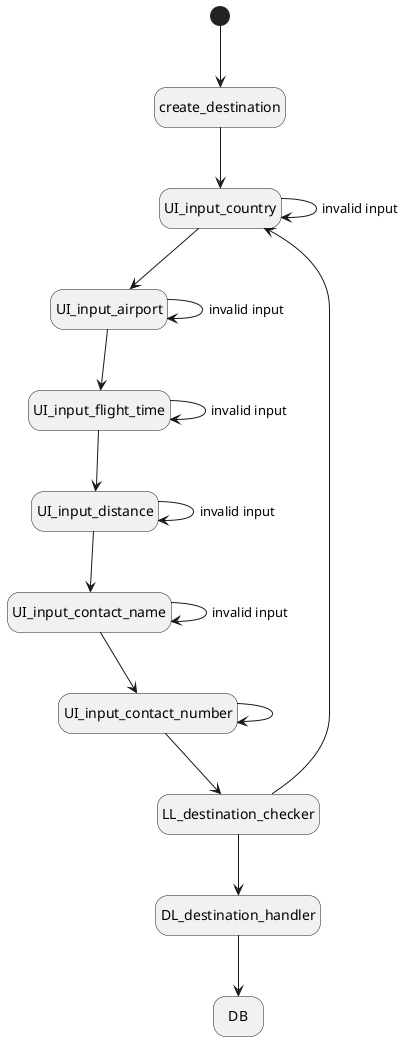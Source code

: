 @startuml create destination
hide empty description
[*] -down-> create_destination
create_destination -down-> UI_input_country
UI_input_country -down-> UI_input_country:invalid input
UI_input_country -down-> UI_input_airport
UI_input_airport -down-> UI_input_airport:invalid input
UI_input_airport -down-> UI_input_flight_time
UI_input_flight_time -down-> UI_input_flight_time:invalid input
UI_input_flight_time -down-> UI_input_distance
UI_input_distance -down-> UI_input_distance:invalid input
UI_input_distance -down-> UI_input_contact_name
UI_input_contact_name -down-> UI_input_contact_name:invalid input
UI_input_contact_name -down-> UI_input_contact_number
UI_input_contact_number -down-> UI_input_contact_number
UI_input_contact_number -down-> LL_destination_checker
LL_destination_checker --> UI_input_country
LL_destination_checker -down-> DL_destination_handler
DL_destination_handler -down-> DB

@enduml